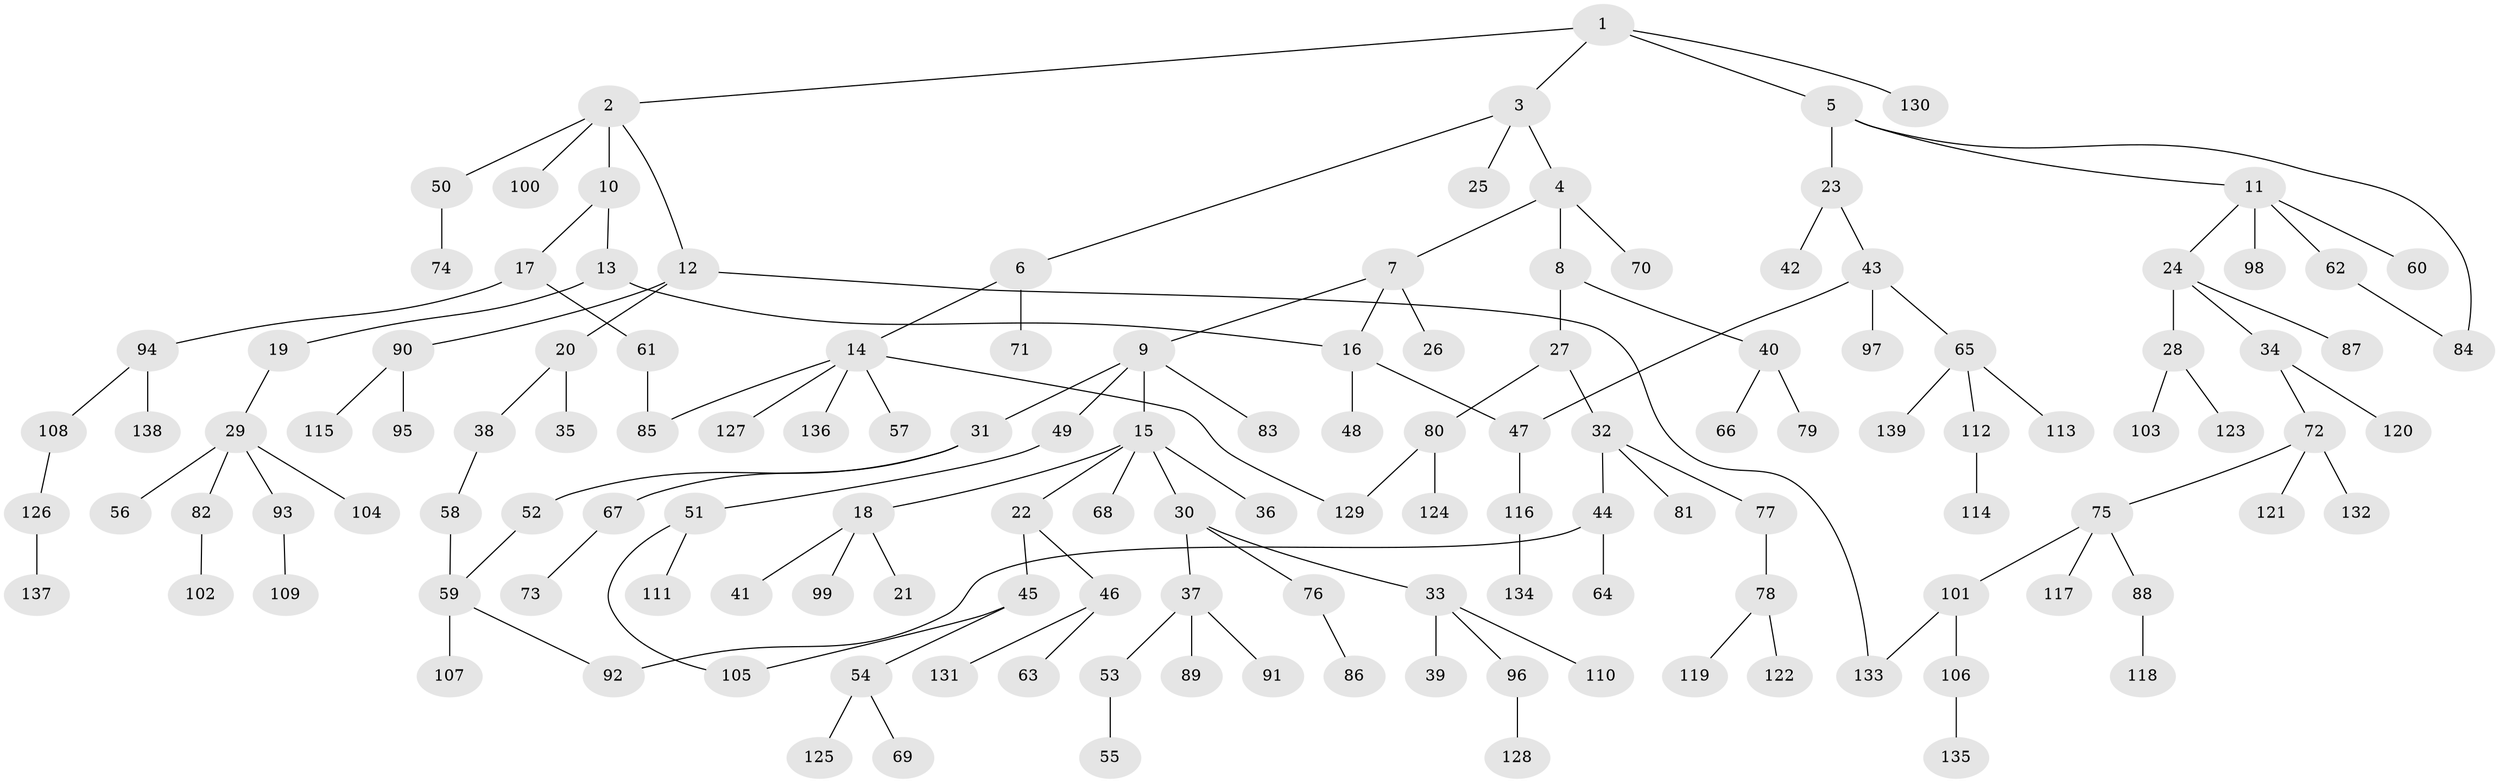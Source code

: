 // Generated by graph-tools (version 1.1) at 2025/34/03/09/25 02:34:28]
// undirected, 139 vertices, 147 edges
graph export_dot {
graph [start="1"]
  node [color=gray90,style=filled];
  1;
  2;
  3;
  4;
  5;
  6;
  7;
  8;
  9;
  10;
  11;
  12;
  13;
  14;
  15;
  16;
  17;
  18;
  19;
  20;
  21;
  22;
  23;
  24;
  25;
  26;
  27;
  28;
  29;
  30;
  31;
  32;
  33;
  34;
  35;
  36;
  37;
  38;
  39;
  40;
  41;
  42;
  43;
  44;
  45;
  46;
  47;
  48;
  49;
  50;
  51;
  52;
  53;
  54;
  55;
  56;
  57;
  58;
  59;
  60;
  61;
  62;
  63;
  64;
  65;
  66;
  67;
  68;
  69;
  70;
  71;
  72;
  73;
  74;
  75;
  76;
  77;
  78;
  79;
  80;
  81;
  82;
  83;
  84;
  85;
  86;
  87;
  88;
  89;
  90;
  91;
  92;
  93;
  94;
  95;
  96;
  97;
  98;
  99;
  100;
  101;
  102;
  103;
  104;
  105;
  106;
  107;
  108;
  109;
  110;
  111;
  112;
  113;
  114;
  115;
  116;
  117;
  118;
  119;
  120;
  121;
  122;
  123;
  124;
  125;
  126;
  127;
  128;
  129;
  130;
  131;
  132;
  133;
  134;
  135;
  136;
  137;
  138;
  139;
  1 -- 2;
  1 -- 3;
  1 -- 5;
  1 -- 130;
  2 -- 10;
  2 -- 12;
  2 -- 50;
  2 -- 100;
  3 -- 4;
  3 -- 6;
  3 -- 25;
  4 -- 7;
  4 -- 8;
  4 -- 70;
  5 -- 11;
  5 -- 23;
  5 -- 84;
  6 -- 14;
  6 -- 71;
  7 -- 9;
  7 -- 16;
  7 -- 26;
  8 -- 27;
  8 -- 40;
  9 -- 15;
  9 -- 31;
  9 -- 49;
  9 -- 83;
  10 -- 13;
  10 -- 17;
  11 -- 24;
  11 -- 60;
  11 -- 62;
  11 -- 98;
  12 -- 20;
  12 -- 90;
  12 -- 133;
  13 -- 19;
  13 -- 16;
  14 -- 57;
  14 -- 85;
  14 -- 127;
  14 -- 129;
  14 -- 136;
  15 -- 18;
  15 -- 22;
  15 -- 30;
  15 -- 36;
  15 -- 68;
  16 -- 47;
  16 -- 48;
  17 -- 61;
  17 -- 94;
  18 -- 21;
  18 -- 41;
  18 -- 99;
  19 -- 29;
  20 -- 35;
  20 -- 38;
  22 -- 45;
  22 -- 46;
  23 -- 42;
  23 -- 43;
  24 -- 28;
  24 -- 34;
  24 -- 87;
  27 -- 32;
  27 -- 80;
  28 -- 103;
  28 -- 123;
  29 -- 56;
  29 -- 82;
  29 -- 93;
  29 -- 104;
  30 -- 33;
  30 -- 37;
  30 -- 76;
  31 -- 52;
  31 -- 67;
  32 -- 44;
  32 -- 77;
  32 -- 81;
  33 -- 39;
  33 -- 96;
  33 -- 110;
  34 -- 72;
  34 -- 120;
  37 -- 53;
  37 -- 89;
  37 -- 91;
  38 -- 58;
  40 -- 66;
  40 -- 79;
  43 -- 65;
  43 -- 97;
  43 -- 47;
  44 -- 64;
  44 -- 92;
  45 -- 54;
  45 -- 105;
  46 -- 63;
  46 -- 131;
  47 -- 116;
  49 -- 51;
  50 -- 74;
  51 -- 111;
  51 -- 105;
  52 -- 59;
  53 -- 55;
  54 -- 69;
  54 -- 125;
  58 -- 59;
  59 -- 107;
  59 -- 92;
  61 -- 85;
  62 -- 84;
  65 -- 112;
  65 -- 113;
  65 -- 139;
  67 -- 73;
  72 -- 75;
  72 -- 121;
  72 -- 132;
  75 -- 88;
  75 -- 101;
  75 -- 117;
  76 -- 86;
  77 -- 78;
  78 -- 119;
  78 -- 122;
  80 -- 124;
  80 -- 129;
  82 -- 102;
  88 -- 118;
  90 -- 95;
  90 -- 115;
  93 -- 109;
  94 -- 108;
  94 -- 138;
  96 -- 128;
  101 -- 106;
  101 -- 133;
  106 -- 135;
  108 -- 126;
  112 -- 114;
  116 -- 134;
  126 -- 137;
}
